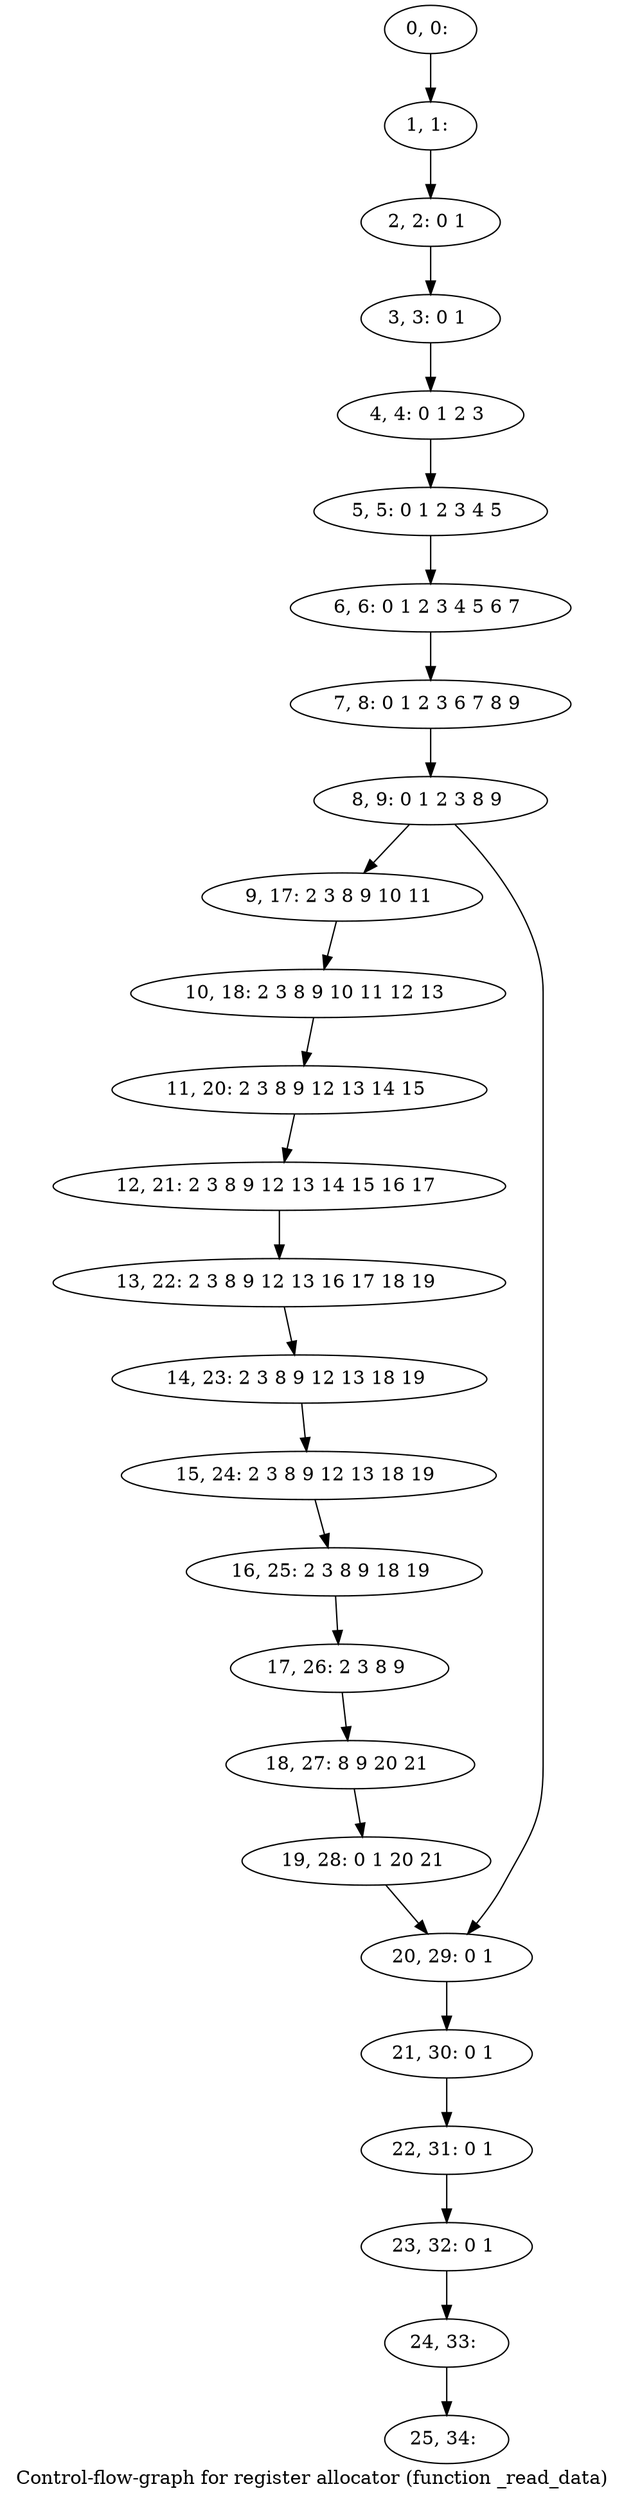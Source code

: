 digraph G {
graph [label="Control-flow-graph for register allocator (function _read_data)"]
0[label="0, 0: "];
1[label="1, 1: "];
2[label="2, 2: 0 1 "];
3[label="3, 3: 0 1 "];
4[label="4, 4: 0 1 2 3 "];
5[label="5, 5: 0 1 2 3 4 5 "];
6[label="6, 6: 0 1 2 3 4 5 6 7 "];
7[label="7, 8: 0 1 2 3 6 7 8 9 "];
8[label="8, 9: 0 1 2 3 8 9 "];
9[label="9, 17: 2 3 8 9 10 11 "];
10[label="10, 18: 2 3 8 9 10 11 12 13 "];
11[label="11, 20: 2 3 8 9 12 13 14 15 "];
12[label="12, 21: 2 3 8 9 12 13 14 15 16 17 "];
13[label="13, 22: 2 3 8 9 12 13 16 17 18 19 "];
14[label="14, 23: 2 3 8 9 12 13 18 19 "];
15[label="15, 24: 2 3 8 9 12 13 18 19 "];
16[label="16, 25: 2 3 8 9 18 19 "];
17[label="17, 26: 2 3 8 9 "];
18[label="18, 27: 8 9 20 21 "];
19[label="19, 28: 0 1 20 21 "];
20[label="20, 29: 0 1 "];
21[label="21, 30: 0 1 "];
22[label="22, 31: 0 1 "];
23[label="23, 32: 0 1 "];
24[label="24, 33: "];
25[label="25, 34: "];
0->1 ;
1->2 ;
2->3 ;
3->4 ;
4->5 ;
5->6 ;
6->7 ;
7->8 ;
8->9 ;
8->20 ;
9->10 ;
10->11 ;
11->12 ;
12->13 ;
13->14 ;
14->15 ;
15->16 ;
16->17 ;
17->18 ;
18->19 ;
19->20 ;
20->21 ;
21->22 ;
22->23 ;
23->24 ;
24->25 ;
}
